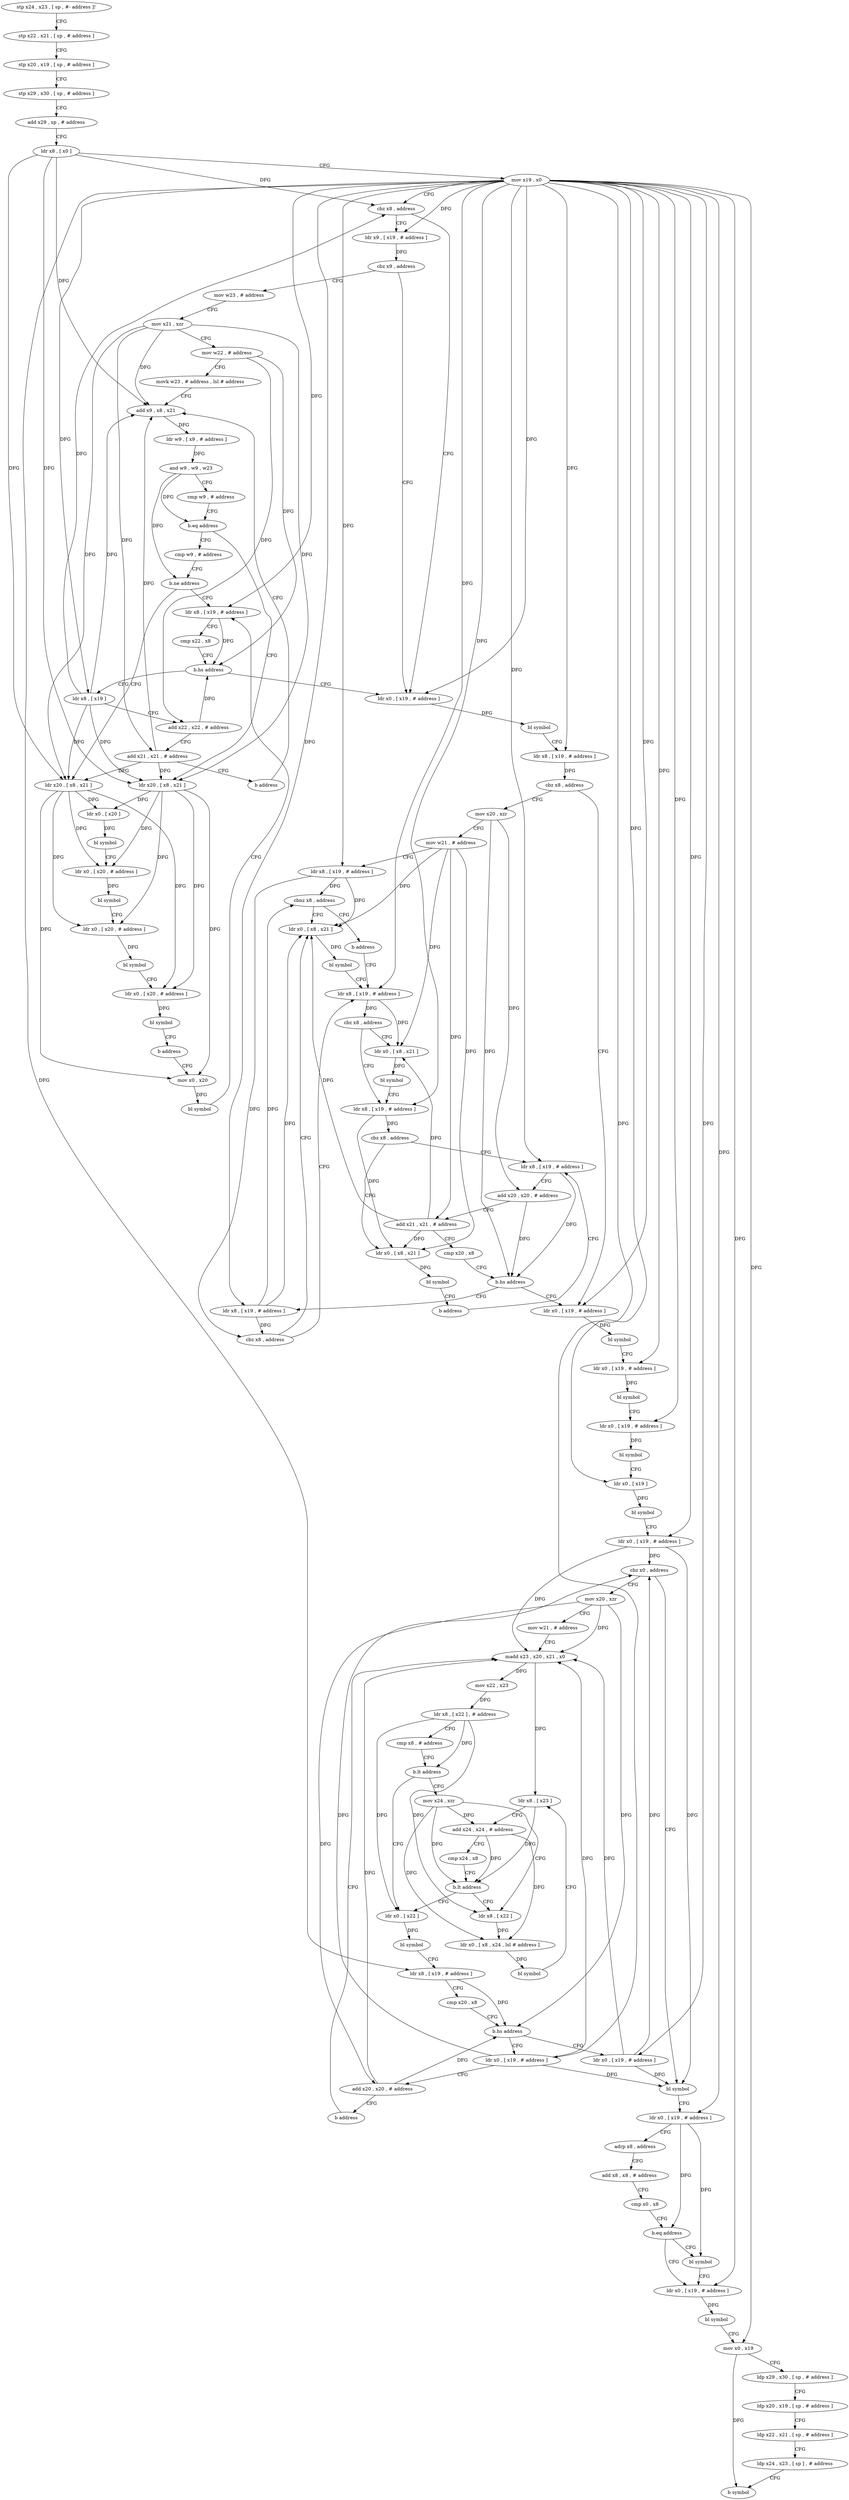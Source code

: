 digraph "func" {
"4223220" [label = "stp x24 , x23 , [ sp , #- address ]!" ]
"4223224" [label = "stp x22 , x21 , [ sp , # address ]" ]
"4223228" [label = "stp x20 , x19 , [ sp , # address ]" ]
"4223232" [label = "stp x29 , x30 , [ sp , # address ]" ]
"4223236" [label = "add x29 , sp , # address" ]
"4223240" [label = "ldr x8 , [ x0 ]" ]
"4223244" [label = "mov x19 , x0" ]
"4223248" [label = "cbz x8 , address" ]
"4223384" [label = "ldr x0 , [ x19 , # address ]" ]
"4223252" [label = "ldr x9 , [ x19 , # address ]" ]
"4223388" [label = "bl symbol" ]
"4223392" [label = "ldr x8 , [ x19 , # address ]" ]
"4223396" [label = "cbz x8 , address" ]
"4223492" [label = "ldr x0 , [ x19 , # address ]" ]
"4223400" [label = "mov x20 , xzr" ]
"4223256" [label = "cbz x9 , address" ]
"4223260" [label = "mov w23 , # address" ]
"4223496" [label = "bl symbol" ]
"4223500" [label = "ldr x0 , [ x19 , # address ]" ]
"4223504" [label = "bl symbol" ]
"4223508" [label = "ldr x0 , [ x19 , # address ]" ]
"4223512" [label = "bl symbol" ]
"4223516" [label = "ldr x0 , [ x19 ]" ]
"4223520" [label = "bl symbol" ]
"4223524" [label = "ldr x0 , [ x19 , # address ]" ]
"4223528" [label = "cbz x0 , address" ]
"4223628" [label = "bl symbol" ]
"4223532" [label = "mov x20 , xzr" ]
"4223404" [label = "mov w21 , # address" ]
"4223408" [label = "ldr x8 , [ x19 , # address ]" ]
"4223412" [label = "cbnz x8 , address" ]
"4223448" [label = "ldr x0 , [ x8 , x21 ]" ]
"4223416" [label = "b address" ]
"4223264" [label = "mov x21 , xzr" ]
"4223268" [label = "mov w22 , # address" ]
"4223272" [label = "movk w23 , # address , lsl # address" ]
"4223276" [label = "add x9 , x8 , x21" ]
"4223632" [label = "ldr x0 , [ x19 , # address ]" ]
"4223636" [label = "adrp x8 , address" ]
"4223640" [label = "add x8 , x8 , # address" ]
"4223644" [label = "cmp x0 , x8" ]
"4223648" [label = "b.eq address" ]
"4223656" [label = "ldr x0 , [ x19 , # address ]" ]
"4223652" [label = "bl symbol" ]
"4223536" [label = "mov w21 , # address" ]
"4223540" [label = "madd x23 , x20 , x21 , x0" ]
"4223452" [label = "bl symbol" ]
"4223456" [label = "ldr x8 , [ x19 , # address ]" ]
"4223344" [label = "ldr x20 , [ x8 , x21 ]" ]
"4223348" [label = "mov x0 , x20" ]
"4223296" [label = "cmp w9 , # address" ]
"4223300" [label = "b.ne address" ]
"4223356" [label = "ldr x8 , [ x19 , # address ]" ]
"4223304" [label = "ldr x20 , [ x8 , x21 ]" ]
"4223660" [label = "bl symbol" ]
"4223664" [label = "mov x0 , x19" ]
"4223668" [label = "ldp x29 , x30 , [ sp , # address ]" ]
"4223672" [label = "ldp x20 , x19 , [ sp , # address ]" ]
"4223676" [label = "ldp x22 , x21 , [ sp , # address ]" ]
"4223680" [label = "ldp x24 , x23 , [ sp ] , # address" ]
"4223684" [label = "b symbol" ]
"4223592" [label = "ldr x0 , [ x22 ]" ]
"4223596" [label = "bl symbol" ]
"4223600" [label = "ldr x8 , [ x19 , # address ]" ]
"4223604" [label = "cmp x20 , x8" ]
"4223608" [label = "b.hs address" ]
"4223624" [label = "ldr x0 , [ x19 , # address ]" ]
"4223612" [label = "ldr x0 , [ x19 , # address ]" ]
"4223560" [label = "mov x24 , xzr" ]
"4223564" [label = "ldr x8 , [ x22 ]" ]
"4223472" [label = "ldr x8 , [ x19 , # address ]" ]
"4223476" [label = "cbz x8 , address" ]
"4223420" [label = "ldr x8 , [ x19 , # address ]" ]
"4223480" [label = "ldr x0 , [ x8 , x21 ]" ]
"4223464" [label = "ldr x0 , [ x8 , x21 ]" ]
"4223468" [label = "bl symbol" ]
"4223460" [label = "cbz x8 , address" ]
"4223368" [label = "ldr x8 , [ x19 ]" ]
"4223372" [label = "add x22 , x22 , # address" ]
"4223376" [label = "add x21 , x21 , # address" ]
"4223380" [label = "b address" ]
"4223360" [label = "cmp x22 , x8" ]
"4223364" [label = "b.hs address" ]
"4223308" [label = "ldr x0 , [ x20 ]" ]
"4223312" [label = "bl symbol" ]
"4223316" [label = "ldr x0 , [ x20 , # address ]" ]
"4223320" [label = "bl symbol" ]
"4223324" [label = "ldr x0 , [ x20 , # address ]" ]
"4223328" [label = "bl symbol" ]
"4223332" [label = "ldr x0 , [ x20 , # address ]" ]
"4223336" [label = "bl symbol" ]
"4223340" [label = "b address" ]
"4223616" [label = "add x20 , x20 , # address" ]
"4223620" [label = "b address" ]
"4223568" [label = "ldr x0 , [ x8 , x24 , lsl # address ]" ]
"4223572" [label = "bl symbol" ]
"4223576" [label = "ldr x8 , [ x23 ]" ]
"4223580" [label = "add x24 , x24 , # address" ]
"4223584" [label = "cmp x24 , x8" ]
"4223588" [label = "b.lt address" ]
"4223424" [label = "add x20 , x20 , # address" ]
"4223428" [label = "add x21 , x21 , # address" ]
"4223432" [label = "cmp x20 , x8" ]
"4223436" [label = "b.hs address" ]
"4223440" [label = "ldr x8 , [ x19 , # address ]" ]
"4223484" [label = "bl symbol" ]
"4223488" [label = "b address" ]
"4223280" [label = "ldr w9 , [ x9 , # address ]" ]
"4223284" [label = "and w9 , w9 , w23" ]
"4223288" [label = "cmp w9 , # address" ]
"4223292" [label = "b.eq address" ]
"4223352" [label = "bl symbol" ]
"4223544" [label = "mov x22 , x23" ]
"4223548" [label = "ldr x8 , [ x22 ] , # address" ]
"4223552" [label = "cmp x8 , # address" ]
"4223556" [label = "b.lt address" ]
"4223444" [label = "cbz x8 , address" ]
"4223220" -> "4223224" [ label = "CFG" ]
"4223224" -> "4223228" [ label = "CFG" ]
"4223228" -> "4223232" [ label = "CFG" ]
"4223232" -> "4223236" [ label = "CFG" ]
"4223236" -> "4223240" [ label = "CFG" ]
"4223240" -> "4223244" [ label = "CFG" ]
"4223240" -> "4223248" [ label = "DFG" ]
"4223240" -> "4223276" [ label = "DFG" ]
"4223240" -> "4223344" [ label = "DFG" ]
"4223240" -> "4223304" [ label = "DFG" ]
"4223244" -> "4223248" [ label = "CFG" ]
"4223244" -> "4223384" [ label = "DFG" ]
"4223244" -> "4223392" [ label = "DFG" ]
"4223244" -> "4223252" [ label = "DFG" ]
"4223244" -> "4223492" [ label = "DFG" ]
"4223244" -> "4223500" [ label = "DFG" ]
"4223244" -> "4223508" [ label = "DFG" ]
"4223244" -> "4223516" [ label = "DFG" ]
"4223244" -> "4223524" [ label = "DFG" ]
"4223244" -> "4223408" [ label = "DFG" ]
"4223244" -> "4223632" [ label = "DFG" ]
"4223244" -> "4223656" [ label = "DFG" ]
"4223244" -> "4223664" [ label = "DFG" ]
"4223244" -> "4223456" [ label = "DFG" ]
"4223244" -> "4223600" [ label = "DFG" ]
"4223244" -> "4223472" [ label = "DFG" ]
"4223244" -> "4223356" [ label = "DFG" ]
"4223244" -> "4223624" [ label = "DFG" ]
"4223244" -> "4223612" [ label = "DFG" ]
"4223244" -> "4223420" [ label = "DFG" ]
"4223244" -> "4223368" [ label = "DFG" ]
"4223244" -> "4223440" [ label = "DFG" ]
"4223248" -> "4223384" [ label = "CFG" ]
"4223248" -> "4223252" [ label = "CFG" ]
"4223384" -> "4223388" [ label = "DFG" ]
"4223252" -> "4223256" [ label = "DFG" ]
"4223388" -> "4223392" [ label = "CFG" ]
"4223392" -> "4223396" [ label = "DFG" ]
"4223396" -> "4223492" [ label = "CFG" ]
"4223396" -> "4223400" [ label = "CFG" ]
"4223492" -> "4223496" [ label = "DFG" ]
"4223400" -> "4223404" [ label = "CFG" ]
"4223400" -> "4223424" [ label = "DFG" ]
"4223400" -> "4223436" [ label = "DFG" ]
"4223256" -> "4223384" [ label = "CFG" ]
"4223256" -> "4223260" [ label = "CFG" ]
"4223260" -> "4223264" [ label = "CFG" ]
"4223496" -> "4223500" [ label = "CFG" ]
"4223500" -> "4223504" [ label = "DFG" ]
"4223504" -> "4223508" [ label = "CFG" ]
"4223508" -> "4223512" [ label = "DFG" ]
"4223512" -> "4223516" [ label = "CFG" ]
"4223516" -> "4223520" [ label = "DFG" ]
"4223520" -> "4223524" [ label = "CFG" ]
"4223524" -> "4223528" [ label = "DFG" ]
"4223524" -> "4223628" [ label = "DFG" ]
"4223524" -> "4223540" [ label = "DFG" ]
"4223528" -> "4223628" [ label = "CFG" ]
"4223528" -> "4223532" [ label = "CFG" ]
"4223628" -> "4223632" [ label = "CFG" ]
"4223532" -> "4223536" [ label = "CFG" ]
"4223532" -> "4223540" [ label = "DFG" ]
"4223532" -> "4223608" [ label = "DFG" ]
"4223532" -> "4223616" [ label = "DFG" ]
"4223404" -> "4223408" [ label = "CFG" ]
"4223404" -> "4223448" [ label = "DFG" ]
"4223404" -> "4223464" [ label = "DFG" ]
"4223404" -> "4223428" [ label = "DFG" ]
"4223404" -> "4223480" [ label = "DFG" ]
"4223408" -> "4223412" [ label = "DFG" ]
"4223408" -> "4223448" [ label = "DFG" ]
"4223408" -> "4223444" [ label = "DFG" ]
"4223412" -> "4223448" [ label = "CFG" ]
"4223412" -> "4223416" [ label = "CFG" ]
"4223448" -> "4223452" [ label = "DFG" ]
"4223416" -> "4223456" [ label = "CFG" ]
"4223264" -> "4223268" [ label = "CFG" ]
"4223264" -> "4223276" [ label = "DFG" ]
"4223264" -> "4223344" [ label = "DFG" ]
"4223264" -> "4223304" [ label = "DFG" ]
"4223264" -> "4223376" [ label = "DFG" ]
"4223268" -> "4223272" [ label = "CFG" ]
"4223268" -> "4223364" [ label = "DFG" ]
"4223268" -> "4223372" [ label = "DFG" ]
"4223272" -> "4223276" [ label = "CFG" ]
"4223276" -> "4223280" [ label = "DFG" ]
"4223632" -> "4223636" [ label = "CFG" ]
"4223632" -> "4223648" [ label = "DFG" ]
"4223632" -> "4223652" [ label = "DFG" ]
"4223636" -> "4223640" [ label = "CFG" ]
"4223640" -> "4223644" [ label = "CFG" ]
"4223644" -> "4223648" [ label = "CFG" ]
"4223648" -> "4223656" [ label = "CFG" ]
"4223648" -> "4223652" [ label = "CFG" ]
"4223656" -> "4223660" [ label = "DFG" ]
"4223652" -> "4223656" [ label = "CFG" ]
"4223536" -> "4223540" [ label = "CFG" ]
"4223540" -> "4223544" [ label = "DFG" ]
"4223540" -> "4223576" [ label = "DFG" ]
"4223452" -> "4223456" [ label = "CFG" ]
"4223456" -> "4223460" [ label = "DFG" ]
"4223456" -> "4223464" [ label = "DFG" ]
"4223344" -> "4223348" [ label = "DFG" ]
"4223344" -> "4223308" [ label = "DFG" ]
"4223344" -> "4223316" [ label = "DFG" ]
"4223344" -> "4223324" [ label = "DFG" ]
"4223344" -> "4223332" [ label = "DFG" ]
"4223348" -> "4223352" [ label = "DFG" ]
"4223296" -> "4223300" [ label = "CFG" ]
"4223300" -> "4223356" [ label = "CFG" ]
"4223300" -> "4223304" [ label = "CFG" ]
"4223356" -> "4223360" [ label = "CFG" ]
"4223356" -> "4223364" [ label = "DFG" ]
"4223304" -> "4223308" [ label = "DFG" ]
"4223304" -> "4223348" [ label = "DFG" ]
"4223304" -> "4223316" [ label = "DFG" ]
"4223304" -> "4223324" [ label = "DFG" ]
"4223304" -> "4223332" [ label = "DFG" ]
"4223660" -> "4223664" [ label = "CFG" ]
"4223664" -> "4223668" [ label = "CFG" ]
"4223664" -> "4223684" [ label = "DFG" ]
"4223668" -> "4223672" [ label = "CFG" ]
"4223672" -> "4223676" [ label = "CFG" ]
"4223676" -> "4223680" [ label = "CFG" ]
"4223680" -> "4223684" [ label = "CFG" ]
"4223592" -> "4223596" [ label = "DFG" ]
"4223596" -> "4223600" [ label = "CFG" ]
"4223600" -> "4223604" [ label = "CFG" ]
"4223600" -> "4223608" [ label = "DFG" ]
"4223604" -> "4223608" [ label = "CFG" ]
"4223608" -> "4223624" [ label = "CFG" ]
"4223608" -> "4223612" [ label = "CFG" ]
"4223624" -> "4223628" [ label = "DFG" ]
"4223624" -> "4223528" [ label = "DFG" ]
"4223624" -> "4223540" [ label = "DFG" ]
"4223612" -> "4223616" [ label = "CFG" ]
"4223612" -> "4223528" [ label = "DFG" ]
"4223612" -> "4223628" [ label = "DFG" ]
"4223612" -> "4223540" [ label = "DFG" ]
"4223560" -> "4223564" [ label = "CFG" ]
"4223560" -> "4223568" [ label = "DFG" ]
"4223560" -> "4223580" [ label = "DFG" ]
"4223560" -> "4223588" [ label = "DFG" ]
"4223564" -> "4223568" [ label = "DFG" ]
"4223472" -> "4223476" [ label = "DFG" ]
"4223472" -> "4223480" [ label = "DFG" ]
"4223476" -> "4223420" [ label = "CFG" ]
"4223476" -> "4223480" [ label = "CFG" ]
"4223420" -> "4223424" [ label = "CFG" ]
"4223420" -> "4223436" [ label = "DFG" ]
"4223480" -> "4223484" [ label = "DFG" ]
"4223464" -> "4223468" [ label = "DFG" ]
"4223468" -> "4223472" [ label = "CFG" ]
"4223460" -> "4223472" [ label = "CFG" ]
"4223460" -> "4223464" [ label = "CFG" ]
"4223368" -> "4223372" [ label = "CFG" ]
"4223368" -> "4223248" [ label = "DFG" ]
"4223368" -> "4223276" [ label = "DFG" ]
"4223368" -> "4223344" [ label = "DFG" ]
"4223368" -> "4223304" [ label = "DFG" ]
"4223372" -> "4223376" [ label = "CFG" ]
"4223372" -> "4223364" [ label = "DFG" ]
"4223376" -> "4223380" [ label = "CFG" ]
"4223376" -> "4223276" [ label = "DFG" ]
"4223376" -> "4223344" [ label = "DFG" ]
"4223376" -> "4223304" [ label = "DFG" ]
"4223380" -> "4223276" [ label = "CFG" ]
"4223360" -> "4223364" [ label = "CFG" ]
"4223364" -> "4223384" [ label = "CFG" ]
"4223364" -> "4223368" [ label = "CFG" ]
"4223308" -> "4223312" [ label = "DFG" ]
"4223312" -> "4223316" [ label = "CFG" ]
"4223316" -> "4223320" [ label = "DFG" ]
"4223320" -> "4223324" [ label = "CFG" ]
"4223324" -> "4223328" [ label = "DFG" ]
"4223328" -> "4223332" [ label = "CFG" ]
"4223332" -> "4223336" [ label = "DFG" ]
"4223336" -> "4223340" [ label = "CFG" ]
"4223340" -> "4223348" [ label = "CFG" ]
"4223616" -> "4223620" [ label = "CFG" ]
"4223616" -> "4223540" [ label = "DFG" ]
"4223616" -> "4223608" [ label = "DFG" ]
"4223620" -> "4223540" [ label = "CFG" ]
"4223568" -> "4223572" [ label = "DFG" ]
"4223572" -> "4223576" [ label = "CFG" ]
"4223576" -> "4223580" [ label = "CFG" ]
"4223576" -> "4223588" [ label = "DFG" ]
"4223580" -> "4223584" [ label = "CFG" ]
"4223580" -> "4223568" [ label = "DFG" ]
"4223580" -> "4223588" [ label = "DFG" ]
"4223584" -> "4223588" [ label = "CFG" ]
"4223588" -> "4223564" [ label = "CFG" ]
"4223588" -> "4223592" [ label = "CFG" ]
"4223424" -> "4223428" [ label = "CFG" ]
"4223424" -> "4223436" [ label = "DFG" ]
"4223428" -> "4223432" [ label = "CFG" ]
"4223428" -> "4223448" [ label = "DFG" ]
"4223428" -> "4223464" [ label = "DFG" ]
"4223428" -> "4223480" [ label = "DFG" ]
"4223432" -> "4223436" [ label = "CFG" ]
"4223436" -> "4223492" [ label = "CFG" ]
"4223436" -> "4223440" [ label = "CFG" ]
"4223440" -> "4223444" [ label = "DFG" ]
"4223440" -> "4223412" [ label = "DFG" ]
"4223440" -> "4223448" [ label = "DFG" ]
"4223484" -> "4223488" [ label = "CFG" ]
"4223488" -> "4223420" [ label = "CFG" ]
"4223280" -> "4223284" [ label = "DFG" ]
"4223284" -> "4223288" [ label = "CFG" ]
"4223284" -> "4223292" [ label = "DFG" ]
"4223284" -> "4223300" [ label = "DFG" ]
"4223288" -> "4223292" [ label = "CFG" ]
"4223292" -> "4223344" [ label = "CFG" ]
"4223292" -> "4223296" [ label = "CFG" ]
"4223352" -> "4223356" [ label = "CFG" ]
"4223544" -> "4223548" [ label = "DFG" ]
"4223548" -> "4223552" [ label = "CFG" ]
"4223548" -> "4223556" [ label = "DFG" ]
"4223548" -> "4223592" [ label = "DFG" ]
"4223548" -> "4223564" [ label = "DFG" ]
"4223552" -> "4223556" [ label = "CFG" ]
"4223556" -> "4223592" [ label = "CFG" ]
"4223556" -> "4223560" [ label = "CFG" ]
"4223444" -> "4223456" [ label = "CFG" ]
"4223444" -> "4223448" [ label = "CFG" ]
}
